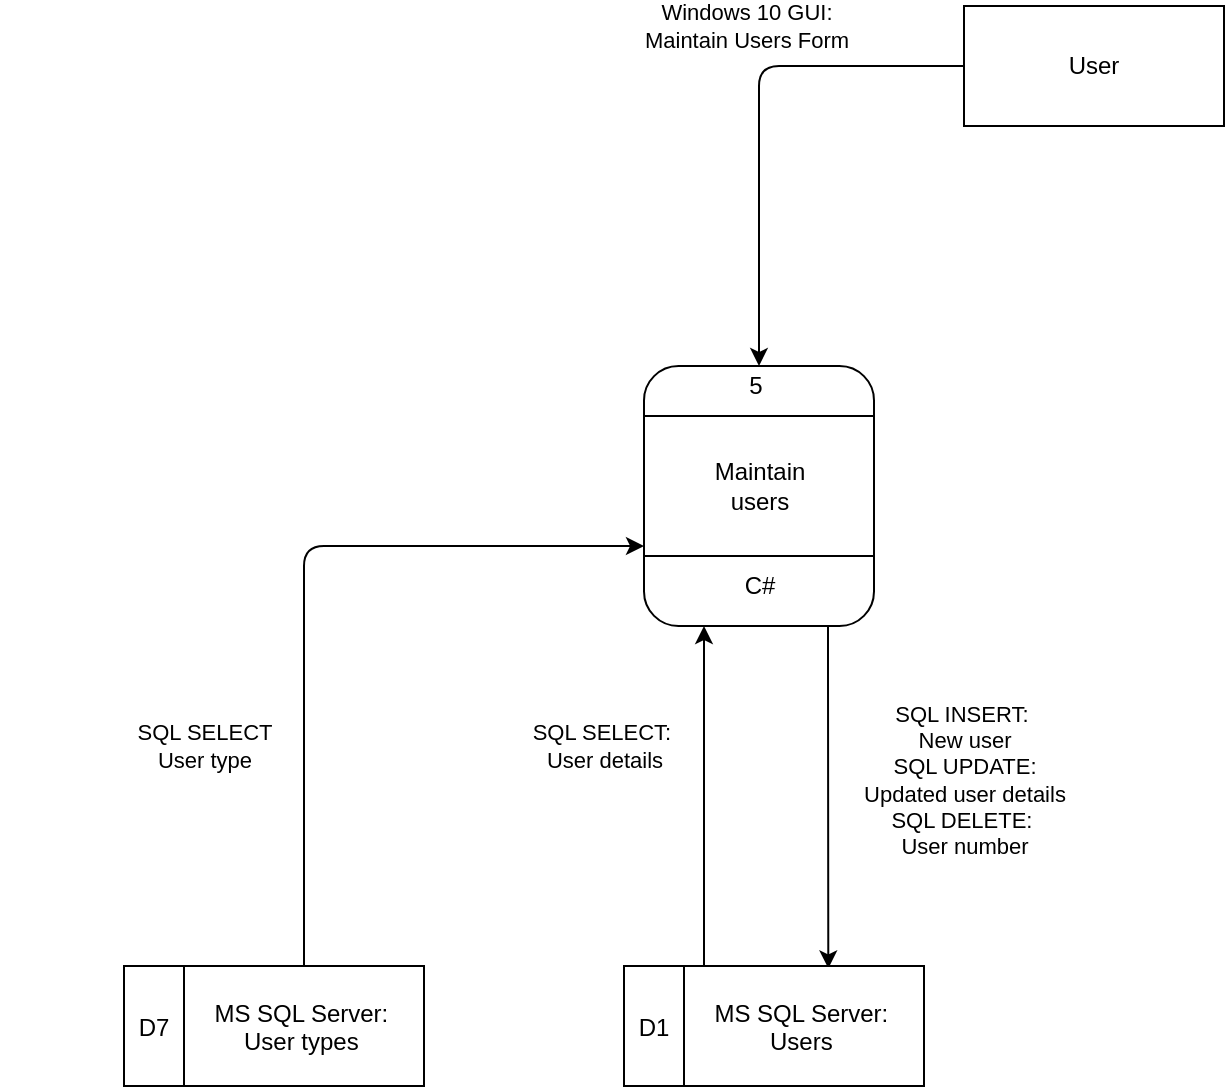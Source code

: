 <mxfile version="15.2.7" type="device"><diagram id="MvaTKF6OhUzOENpWDR9C" name="Page-1"><mxGraphModel dx="868" dy="510" grid="1" gridSize="10" guides="1" tooltips="1" connect="1" arrows="1" fold="1" page="1" pageScale="1" pageWidth="850" pageHeight="1100" math="0" shadow="0"><root><mxCell id="0"/><mxCell id="1" parent="0"/><mxCell id="-fxb-jVE5i-pyuPYOd0w-1" value="Windows 10 GUI:&lt;br&gt;Maintain Users Form" style="edgeStyle=orthogonalEdgeStyle;rounded=1;orthogonalLoop=1;jettySize=auto;html=1;entryX=0.5;entryY=0;entryDx=0;entryDy=0;" edge="1" parent="1" source="-fxb-jVE5i-pyuPYOd0w-2" target="-fxb-jVE5i-pyuPYOd0w-4"><mxGeometry x="-0.188" y="-21" relative="1" as="geometry"><mxPoint x="14" y="-20" as="offset"/></mxGeometry></mxCell><mxCell id="-fxb-jVE5i-pyuPYOd0w-2" value="User" style="rounded=0;whiteSpace=wrap;html=1;" vertex="1" parent="1"><mxGeometry x="590" y="90" width="130" height="60" as="geometry"/></mxCell><mxCell id="-fxb-jVE5i-pyuPYOd0w-3" value="" style="group" vertex="1" connectable="0" parent="1"><mxGeometry x="430" y="270" width="115" height="130" as="geometry"/></mxCell><mxCell id="-fxb-jVE5i-pyuPYOd0w-4" value="" style="rounded=1;whiteSpace=wrap;html=1;" vertex="1" parent="-fxb-jVE5i-pyuPYOd0w-3"><mxGeometry width="115" height="130" as="geometry"/></mxCell><mxCell id="-fxb-jVE5i-pyuPYOd0w-5" value="" style="line;strokeWidth=1;rotatable=0;dashed=0;labelPosition=right;align=left;verticalAlign=middle;spacingTop=0;spacingLeft=6;points=[];portConstraint=eastwest;" vertex="1" parent="-fxb-jVE5i-pyuPYOd0w-3"><mxGeometry y="20" width="115" height="10" as="geometry"/></mxCell><mxCell id="-fxb-jVE5i-pyuPYOd0w-6" value="5" style="text;html=1;strokeColor=none;fillColor=none;align=center;verticalAlign=middle;whiteSpace=wrap;rounded=0;" vertex="1" parent="-fxb-jVE5i-pyuPYOd0w-3"><mxGeometry x="35.5" width="40" height="20" as="geometry"/></mxCell><mxCell id="-fxb-jVE5i-pyuPYOd0w-7" value="" style="line;strokeWidth=1;rotatable=0;dashed=0;labelPosition=right;align=left;verticalAlign=middle;spacingTop=0;spacingLeft=6;points=[];portConstraint=eastwest;" vertex="1" parent="-fxb-jVE5i-pyuPYOd0w-3"><mxGeometry y="90" width="115" height="10" as="geometry"/></mxCell><mxCell id="-fxb-jVE5i-pyuPYOd0w-8" value="C#" style="text;html=1;strokeColor=none;fillColor=none;align=center;verticalAlign=middle;whiteSpace=wrap;rounded=0;" vertex="1" parent="-fxb-jVE5i-pyuPYOd0w-3"><mxGeometry x="37.5" y="100" width="40" height="20" as="geometry"/></mxCell><mxCell id="-fxb-jVE5i-pyuPYOd0w-9" value="Maintain users" style="text;html=1;strokeColor=none;fillColor=none;align=center;verticalAlign=middle;whiteSpace=wrap;rounded=0;" vertex="1" parent="-fxb-jVE5i-pyuPYOd0w-3"><mxGeometry x="37.5" y="50" width="40" height="20" as="geometry"/></mxCell><mxCell id="-fxb-jVE5i-pyuPYOd0w-10" value="SQL SELECT:&amp;nbsp;&lt;br&gt;User details" style="edgeStyle=orthogonalEdgeStyle;rounded=1;orthogonalLoop=1;jettySize=auto;html=1;" edge="1" parent="1" source="-fxb-jVE5i-pyuPYOd0w-13" target="-fxb-jVE5i-pyuPYOd0w-4"><mxGeometry x="0.294" y="50" relative="1" as="geometry"><Array as="points"><mxPoint x="460" y="470"/><mxPoint x="460" y="470"/></Array><mxPoint as="offset"/></mxGeometry></mxCell><mxCell id="-fxb-jVE5i-pyuPYOd0w-11" value="SQL INSERT:&amp;nbsp;&lt;br&gt;New user&lt;br&gt;SQL UPDATE:&lt;br&gt;Updated user details&lt;br&gt;SQL DELETE:&amp;nbsp;&lt;br&gt;User number" style="edgeStyle=orthogonalEdgeStyle;rounded=1;orthogonalLoop=1;jettySize=auto;html=1;entryX=0.681;entryY=0.02;entryDx=0;entryDy=0;entryPerimeter=0;" edge="1" parent="1" source="-fxb-jVE5i-pyuPYOd0w-4" target="-fxb-jVE5i-pyuPYOd0w-13"><mxGeometry x="-0.099" y="68" relative="1" as="geometry"><Array as="points"><mxPoint x="522" y="420"/><mxPoint x="522" y="420"/></Array><mxPoint as="offset"/></mxGeometry></mxCell><mxCell id="-fxb-jVE5i-pyuPYOd0w-12" value="" style="group" vertex="1" connectable="0" parent="1"><mxGeometry x="420" y="570" width="150" height="60" as="geometry"/></mxCell><mxCell id="-fxb-jVE5i-pyuPYOd0w-13" value="" style="rounded=0;whiteSpace=wrap;html=1;" vertex="1" parent="-fxb-jVE5i-pyuPYOd0w-12"><mxGeometry width="150" height="60" as="geometry"/></mxCell><mxCell id="-fxb-jVE5i-pyuPYOd0w-14" value="                                MS SQL Server:                &#10;                Users" style="shape=partialRectangle;fillColor=none;align=center;verticalAlign=middle;strokeColor=none;spacingLeft=34;rotatable=0;points=[[0,0.5],[1,0.5]];portConstraint=eastwest;dropTarget=0;" vertex="1" parent="-fxb-jVE5i-pyuPYOd0w-12"><mxGeometry width="90" height="60" as="geometry"/></mxCell><mxCell id="-fxb-jVE5i-pyuPYOd0w-15" value="D1" style="shape=partialRectangle;top=0;left=0;bottom=0;fillColor=none;stokeWidth=1;align=center;verticalAlign=middle;spacingLeft=4;spacingRight=4;overflow=hidden;rotatable=0;points=[];portConstraint=eastwest;part=1;" vertex="1" connectable="0" parent="-fxb-jVE5i-pyuPYOd0w-14"><mxGeometry width="30" height="60" as="geometry"/></mxCell><mxCell id="-fxb-jVE5i-pyuPYOd0w-16" value="" style="group" vertex="1" connectable="0" parent="1"><mxGeometry x="170" y="570" width="150" height="60" as="geometry"/></mxCell><mxCell id="-fxb-jVE5i-pyuPYOd0w-17" value="" style="rounded=0;whiteSpace=wrap;html=1;" vertex="1" parent="-fxb-jVE5i-pyuPYOd0w-16"><mxGeometry width="150" height="60" as="geometry"/></mxCell><mxCell id="-fxb-jVE5i-pyuPYOd0w-18" value="                                MS SQL Server:                &#10;                        User types        " style="shape=partialRectangle;fillColor=none;align=center;verticalAlign=middle;strokeColor=none;spacingLeft=34;rotatable=0;points=[[0,0.5],[1,0.5]];portConstraint=eastwest;dropTarget=0;" vertex="1" parent="-fxb-jVE5i-pyuPYOd0w-16"><mxGeometry width="90" height="60" as="geometry"/></mxCell><mxCell id="-fxb-jVE5i-pyuPYOd0w-19" value="D7" style="shape=partialRectangle;top=0;left=0;bottom=0;fillColor=none;stokeWidth=1;align=center;verticalAlign=middle;spacingLeft=4;spacingRight=4;overflow=hidden;rotatable=0;points=[];portConstraint=eastwest;part=1;" vertex="1" connectable="0" parent="-fxb-jVE5i-pyuPYOd0w-18"><mxGeometry width="30" height="60" as="geometry"/></mxCell><mxCell id="-fxb-jVE5i-pyuPYOd0w-20" value="SQL SELECT&lt;br&gt;User type" style="edgeStyle=orthogonalEdgeStyle;rounded=1;orthogonalLoop=1;jettySize=auto;html=1;" edge="1" parent="1" source="-fxb-jVE5i-pyuPYOd0w-17" target="-fxb-jVE5i-pyuPYOd0w-4"><mxGeometry x="-0.421" y="50" relative="1" as="geometry"><mxPoint x="430" y="310" as="targetPoint"/><Array as="points"><mxPoint x="260" y="360"/></Array><mxPoint as="offset"/></mxGeometry></mxCell></root></mxGraphModel></diagram></mxfile>